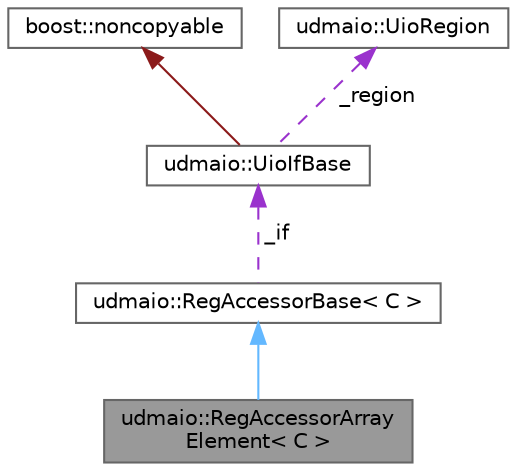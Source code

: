digraph "udmaio::RegAccessorArrayElement&lt; C &gt;"
{
 // INTERACTIVE_SVG=YES
 // LATEX_PDF_SIZE
  bgcolor="transparent";
  edge [fontname=Helvetica,fontsize=10,labelfontname=Helvetica,labelfontsize=10];
  node [fontname=Helvetica,fontsize=10,shape=box,height=0.2,width=0.4];
  Node1 [label="udmaio::RegAccessorArray\lElement\< C \>",height=0.2,width=0.4,color="gray40", fillcolor="grey60", style="filled", fontcolor="black",tooltip="Accessor for register array element. Returned by RegAccessorArray<C>::operator[]."];
  Node2 -> Node1 [dir="back",color="steelblue1",style="solid"];
  Node2 [label="udmaio::RegAccessorBase\< C \>",height=0.2,width=0.4,color="gray40", fillcolor="white", style="filled",URL="$classudmaio_1_1_reg_accessor_base.html",tooltip="Base class implementing register access. Only used by subclasses, not used directly."];
  Node3 -> Node2 [dir="back",color="darkorchid3",style="dashed",label=" _if" ];
  Node3 [label="udmaio::UioIfBase",height=0.2,width=0.4,color="gray40", fillcolor="white", style="filled",URL="$classudmaio_1_1_uio_if_base.html",tooltip="Base class for UIO interfaces."];
  Node4 -> Node3 [dir="back",color="firebrick4",style="solid"];
  Node4 [label="boost::noncopyable",height=0.2,width=0.4,color="gray40", fillcolor="white", style="filled",tooltip=" "];
  Node5 -> Node3 [dir="back",color="darkorchid3",style="dashed",label=" _region" ];
  Node5 [label="udmaio::UioRegion",height=0.2,width=0.4,color="gray40", fillcolor="white", style="filled",URL="$structudmaio_1_1_uio_region.html",tooltip="General-purpose struct to define a memory area."];
}
